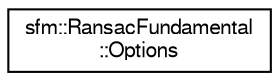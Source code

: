 digraph "Graphical Class Hierarchy"
{
  edge [fontname="FreeSans",fontsize="10",labelfontname="FreeSans",labelfontsize="10"];
  node [fontname="FreeSans",fontsize="10",shape=record];
  rankdir="LR";
  Node0 [label="sfm::RansacFundamental\l::Options",height=0.2,width=0.4,color="black", fillcolor="white", style="filled",URL="$structsfm_1_1_ransac_fundamental_1_1_options.html"];
}
